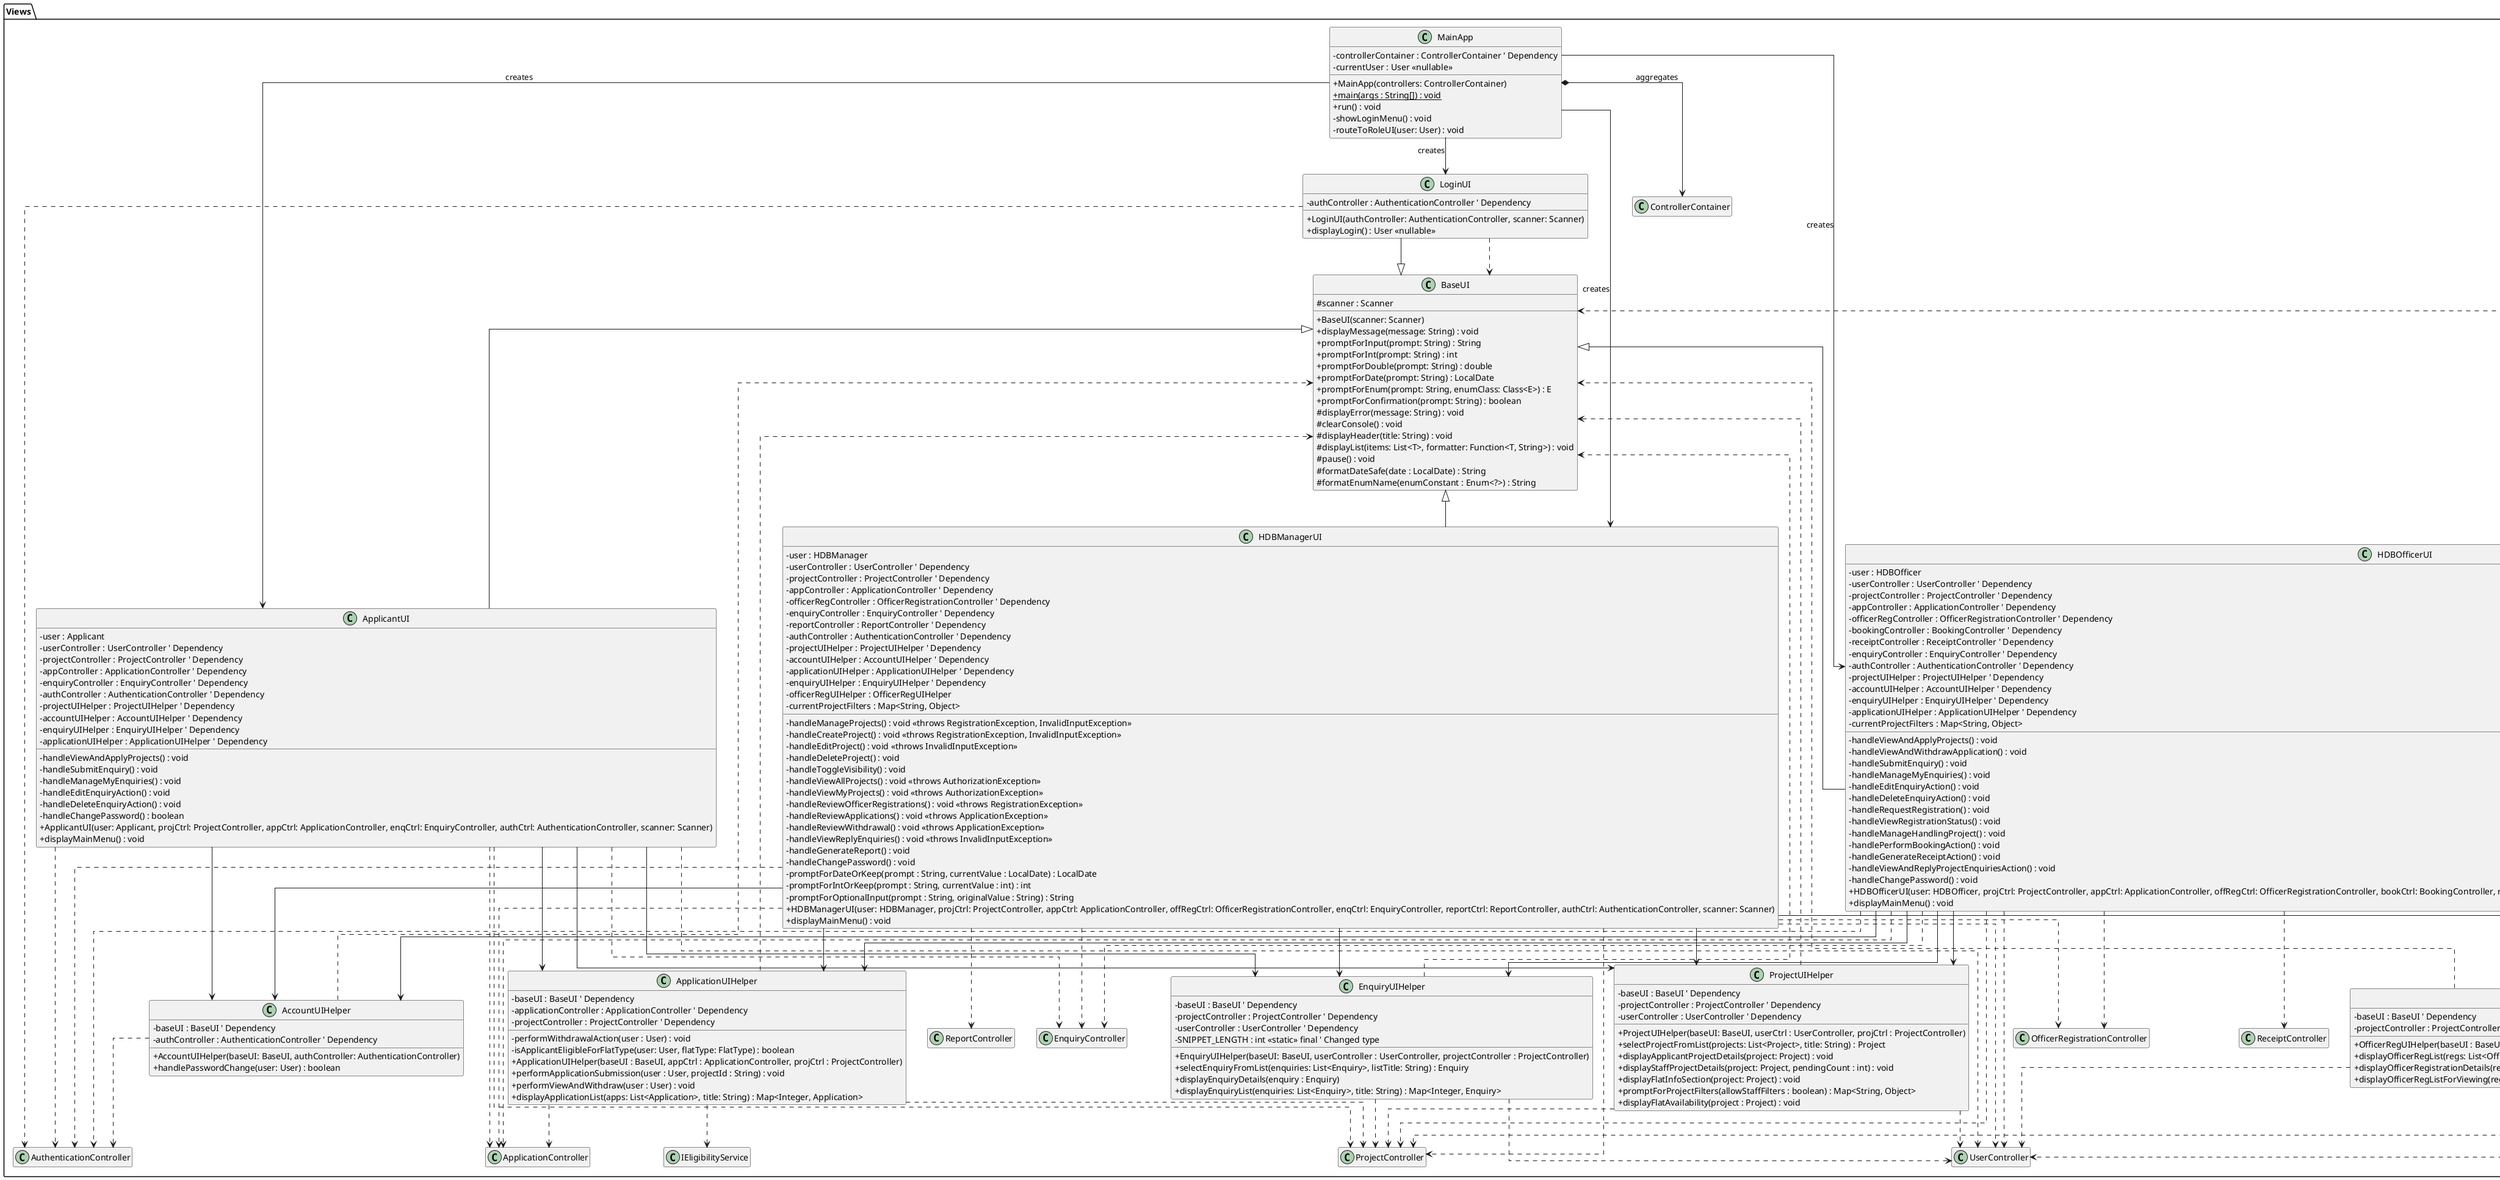 @startuml views

' --- Settings ---
skinparam classAttributeIconSize 0
hide empty members
skinparam packageStyle rect
skinparam linetype ortho

' --- Views Layer ---
package Views <<Folder>> {
    class MainApp {
        - controllerContainer : ControllerContainer ' Dependency
        - currentUser : User <<nullable>>
        + MainApp(controllers: ControllerContainer)
        + {static} main(args : String[]) : void
        + run() : void
        - showLoginMenu() : void
        - routeToRoleUI(user: User) : void
    }

    abstract class BaseUI {
        # scanner : Scanner
        + BaseUI(scanner: Scanner)
        + displayMessage(message: String) : void
        + promptForInput(prompt: String) : String
        + promptForInt(prompt: String) : int
        + promptForDouble(prompt: String) : double
        + promptForDate(prompt: String) : LocalDate
        + promptForEnum(prompt: String, enumClass: Class<E>) : E
        + promptForConfirmation(prompt: String) : boolean
        # displayError(message: String) : void
        # clearConsole() : void
        # displayHeader(title: String) : void
        # displayList(items: List<T>, formatter: Function<T, String>) : void
        # pause() : void
        # formatDateSafe(date : LocalDate) : String
        # formatEnumName(enumConstant : Enum<?>) : String
    }

    class LoginUI extends BaseUI {
        - authController : AuthenticationController ' Dependency
        + LoginUI(authController: AuthenticationController, scanner: Scanner)
        + displayLogin() : User <<nullable>>
    }

    class ApplicantUI extends BaseUI {
        - user : Applicant
        - userController : UserController ' Dependency
        - projectController : ProjectController ' Dependency
        - appController : ApplicationController ' Dependency
        - enquiryController : EnquiryController ' Dependency
        - authController : AuthenticationController ' Dependency
        - projectUIHelper : ProjectUIHelper ' Dependency
        - accountUIHelper : AccountUIHelper ' Dependency
        - enquiryUIHelper : EnquiryUIHelper ' Dependency
        - applicationUIHelper : ApplicationUIHelper ' Dependency
        - handleViewAndApplyProjects() : void
        - handleSubmitEnquiry() : void
        - handleManageMyEnquiries() : void
        - handleEditEnquiryAction() : void
        - handleDeleteEnquiryAction() : void
        - handleChangePassword() : boolean
        + ApplicantUI(user: Applicant, projCtrl: ProjectController, appCtrl: ApplicationController, enqCtrl: EnquiryController, authCtrl: AuthenticationController, scanner: Scanner)
        + displayMainMenu() : void
    }

    class HDBOfficerUI extends BaseUI {
        - user : HDBOfficer
        - userController : UserController ' Dependency
        - projectController : ProjectController ' Dependency
        - appController : ApplicationController ' Dependency
        - officerRegController : OfficerRegistrationController ' Dependency
        - bookingController : BookingController ' Dependency
        - receiptController : ReceiptController ' Dependency
        - enquiryController : EnquiryController ' Dependency
        - authController : AuthenticationController ' Dependency
        - projectUIHelper : ProjectUIHelper ' Dependency
        - accountUIHelper : AccountUIHelper ' Dependency
        - enquiryUIHelper : EnquiryUIHelper ' Dependency
        - applicationUIHelper : ApplicationUIHelper ' Dependency
        - currentProjectFilters : Map<String, Object>
        - handleViewAndApplyProjects() : void
        - handleViewAndWithdrawApplication() : void
        - handleSubmitEnquiry() : void
        - handleManageMyEnquiries() : void
        - handleEditEnquiryAction() : void
        - handleDeleteEnquiryAction() : void
        - handleRequestRegistration() : void
        - handleViewRegistrationStatus() : void
        - handleManageHandlingProject() : void
        - handlePerformBookingAction() : void
        - handleGenerateReceiptAction() : void
        - handleViewAndReplyProjectEnquiriesAction() : void
        - handleChangePassword() : void
        + HDBOfficerUI(user: HDBOfficer, projCtrl: ProjectController, appCtrl: ApplicationController, offRegCtrl: OfficerRegistrationController, bookCtrl: BookingController, receiptCtrl: ReceiptController, enqCtrl: EnquiryController, authCtrl: AuthenticationController, scanner: Scanner)
        + displayMainMenu() : void
     }

    class HDBManagerUI extends BaseUI {
        - user : HDBManager
        - userController : UserController ' Dependency
        - projectController : ProjectController ' Dependency
        - appController : ApplicationController ' Dependency
        - officerRegController : OfficerRegistrationController ' Dependency
        - enquiryController : EnquiryController ' Dependency
        - reportController : ReportController ' Dependency
        - authController : AuthenticationController ' Dependency
        - projectUIHelper : ProjectUIHelper ' Dependency
        - accountUIHelper : AccountUIHelper ' Dependency
        - applicationUIHelper : ApplicationUIHelper ' Dependency
        - enquiryUIHelper : EnquiryUIHelper ' Dependency
        - officerRegUIHelper : OfficerRegUIHelper
        - currentProjectFilters : Map<String, Object>
        - handleManageProjects() : void <<throws RegistrationException, InvalidInputException>>
        - handleCreateProject() : void <<throws RegistrationException, InvalidInputException>>
        - handleEditProject() : void <<throws InvalidInputException>>
        - handleDeleteProject() : void
        - handleToggleVisibility() : void
        - handleViewAllProjects() : void <<throws AuthorizationException>>
        - handleViewMyProjects() : void <<throws AuthorizationException>>
        - handleReviewOfficerRegistrations() : void <<throws RegistrationException>>
        - handleReviewApplications() : void <<throws ApplicationException>>
        - handleReviewWithdrawal() : void <<throws ApplicationException>>
        - handleViewReplyEnquiries() : void <<throws InvalidInputException>>
        - handleGenerateReport() : void
        - handleChangePassword() : void
        - promptForDateOrKeep(prompt : String, currentValue : LocalDate) : LocalDate
        - promptForIntOrKeep(prompt : String, currentValue : int) : int
        - promptForOptionalInput(prompt : String, originalValue : String) : String
        + HDBManagerUI(user: HDBManager, projCtrl: ProjectController, appCtrl: ApplicationController, offRegCtrl: OfficerRegistrationController, enqCtrl: EnquiryController, reportCtrl: ReportController, authCtrl: AuthenticationController, scanner: Scanner)
        + displayMainMenu() : void
     }

    class AccountUIHelper {
        - baseUI : BaseUI ' Dependency
        - authController : AuthenticationController ' Dependency
        + AccountUIHelper(baseUI: BaseUI, authController: AuthenticationController)
        + handlePasswordChange(user: User) : boolean 
    }

    class ProjectUIHelper {
        - baseUI : BaseUI ' Dependency
        - projectController : ProjectController ' Dependency
        - userController : UserController ' Dependency
        + ProjectUIHelper(baseUI: BaseUI, userCtrl : UserController, projCtrl : ProjectController)
        + selectProjectFromList(projects: List<Project>, title: String) : Project
        + displayApplicantProjectDetails(project: Project) : void
        + displayStaffProjectDetails(project: Project, pendingCount : int) : void
        + displayFlatInfoSection(project: Project) : void
        + promptForProjectFilters(allowStaffFilters : boolean) : Map<String, Object>
        + displayFlatAvailability(project : Project) : void
    }

    class ApplicationUIHelper {
        - baseUI : BaseUI ' Dependency
        - applicationController : ApplicationController ' Dependency
        - projectController : ProjectController ' Dependency
        - performWithdrawalAction(user : User) : void
        - isApplicantEligibleForFlatType(user: User, flatType: FlatType) : boolean 
        + ApplicationUIHelper(baseUI : BaseUI, appCtrl : ApplicationController, projCtrl : ProjectController)
        + performApplicationSubmission(user : User, projectId : String) : void
        + performViewAndWithdraw(user : User) : void
        + displayApplicationList(apps: List<Application>, title: String) : Map<Integer, Application>
    }

    class OfficerRegUIHelper {
        - baseUI : BaseUI ' Dependency
        - projectController : ProjectController ' Dependency
        + OfficerRegUIHelper(baseUI : BaseUI, projectController : ProjectController)
        + displayOfficerRegList(regs: List<OfficerRegistration>, title: String) : Map<Integer, OfficerRegistration>
        + displayOfficerRegistrationDetails(reg : OfficerRegistration) : void
        + displayOfficerRegListForViewing(regs : List<OfficerRegistration>, title : String) : void
    }

    class EnquiryUIHelper {
        - baseUI : BaseUI ' Dependency
        - projectController : ProjectController ' Dependency
        - userController : UserController ' Dependency
        - SNIPPET_LENGTH : int <<static>> final ' Changed type
        + EnquiryUIHelper(baseUI: BaseUI, userController : UserController, projectController : ProjectController)
        + selectEnquiryFromList(enquiries: List<Enquiry>, listTitle: String) : Enquiry
        + displayEnquiryDetails(enquiry : Enquiry)
        + displayEnquiryList(enquiries: List<Enquiry>, title: String) : Map<Integer, Enquiry>
    }

    class BookingUIHelper {
        - baseUI : BaseUI ' Dependency
        - userController : UserController ' Dependency
        + BookingUIHelper(baseUI : BaseUI, userController : UserController)
        + selectBookingFromList(bookings : List<Booking>, title : String) : Booking
        + displayBookingReceipt(receiptInfo : BookingReceiptInfo) : void
    }

    class MainApp
    class LoginUI
    class ApplicantUI
    class HDBOfficerUI
    class HDBManagerUI

    class AccountUIHelper
    class ProjectUIHelper
    class ApplicationUIHelper
    class OfficerRegUIHelper
    class EnquiryUIHelper
    class BookingUIHelper

    class BaseUI

    ' Main App Composition
    MainApp *--> ControllerContainer : aggregates
    MainApp --> LoginUI : creates
    MainApp --> ApplicantUI : creates
    MainApp --> HDBOfficerUI : creates
    MainApp --> HDBManagerUI : creates

    ' UI Dependencies
    LoginUI ..> AuthenticationController
    LoginUI ..> BaseUI

    ApplicantUI ..> UserController
    ApplicantUI ..> ProjectController
    ApplicantUI ..> ApplicationController
    ApplicantUI ..> EnquiryController
    ApplicantUI ..> AuthenticationController
    ApplicantUI --> AccountUIHelper
    ApplicantUI --> ProjectUIHelper
    ApplicantUI --> ApplicationUIHelper
    ApplicantUI --> EnquiryUIHelper

    HDBOfficerUI ..> UserController
    HDBOfficerUI ..> ProjectController
    HDBOfficerUI ..> ApplicationController
    HDBOfficerUI ..> OfficerRegistrationController
    HDBOfficerUI ..> BookingController
    HDBOfficerUI ..> ReceiptController
    HDBOfficerUI ..> EnquiryController
    HDBOfficerUI ..> AuthenticationController
    HDBOfficerUI --> AccountUIHelper
    HDBOfficerUI --> ProjectUIHelper
    HDBOfficerUI --> ApplicationUIHelper
    HDBOfficerUI --> EnquiryUIHelper
    HDBOfficerUI --> OfficerRegUIHelper
    HDBOfficerUI --> BookingUIHelper

    HDBManagerUI ..> UserController
    HDBManagerUI ..> ProjectController
    HDBManagerUI ..> ApplicationController
    HDBManagerUI ..> OfficerRegistrationController
    HDBManagerUI ..> EnquiryController
    HDBManagerUI ..> ReportController
    HDBManagerUI ..> AuthenticationController
    HDBManagerUI --> AccountUIHelper
    HDBManagerUI --> ProjectUIHelper
    HDBManagerUI --> ApplicationUIHelper
    HDBManagerUI --> EnquiryUIHelper
    HDBManagerUI --> OfficerRegUIHelper

    ' UI Helper Dependencies
    AccountUIHelper ..> BaseUI
    AccountUIHelper ..> AuthenticationController
    ProjectUIHelper ..> BaseUI
    ProjectUIHelper ..> ProjectController
    ProjectUIHelper ..> UserController
    ApplicationUIHelper ..> BaseUI
    ApplicationUIHelper ..> ApplicationController
    ApplicationUIHelper ..> ProjectController
    ApplicationUIHelper ..> IEligibilityService
    OfficerRegUIHelper ..> BaseUI
    OfficerRegUIHelper ..> ProjectController
    OfficerRegUIHelper ..> UserController
    EnquiryUIHelper ..> BaseUI
    EnquiryUIHelper ..> ProjectController
    EnquiryUIHelper ..> UserController
    BookingUIHelper ..> BaseUI
    BookingUIHelper ..> UserController
}
@enduml